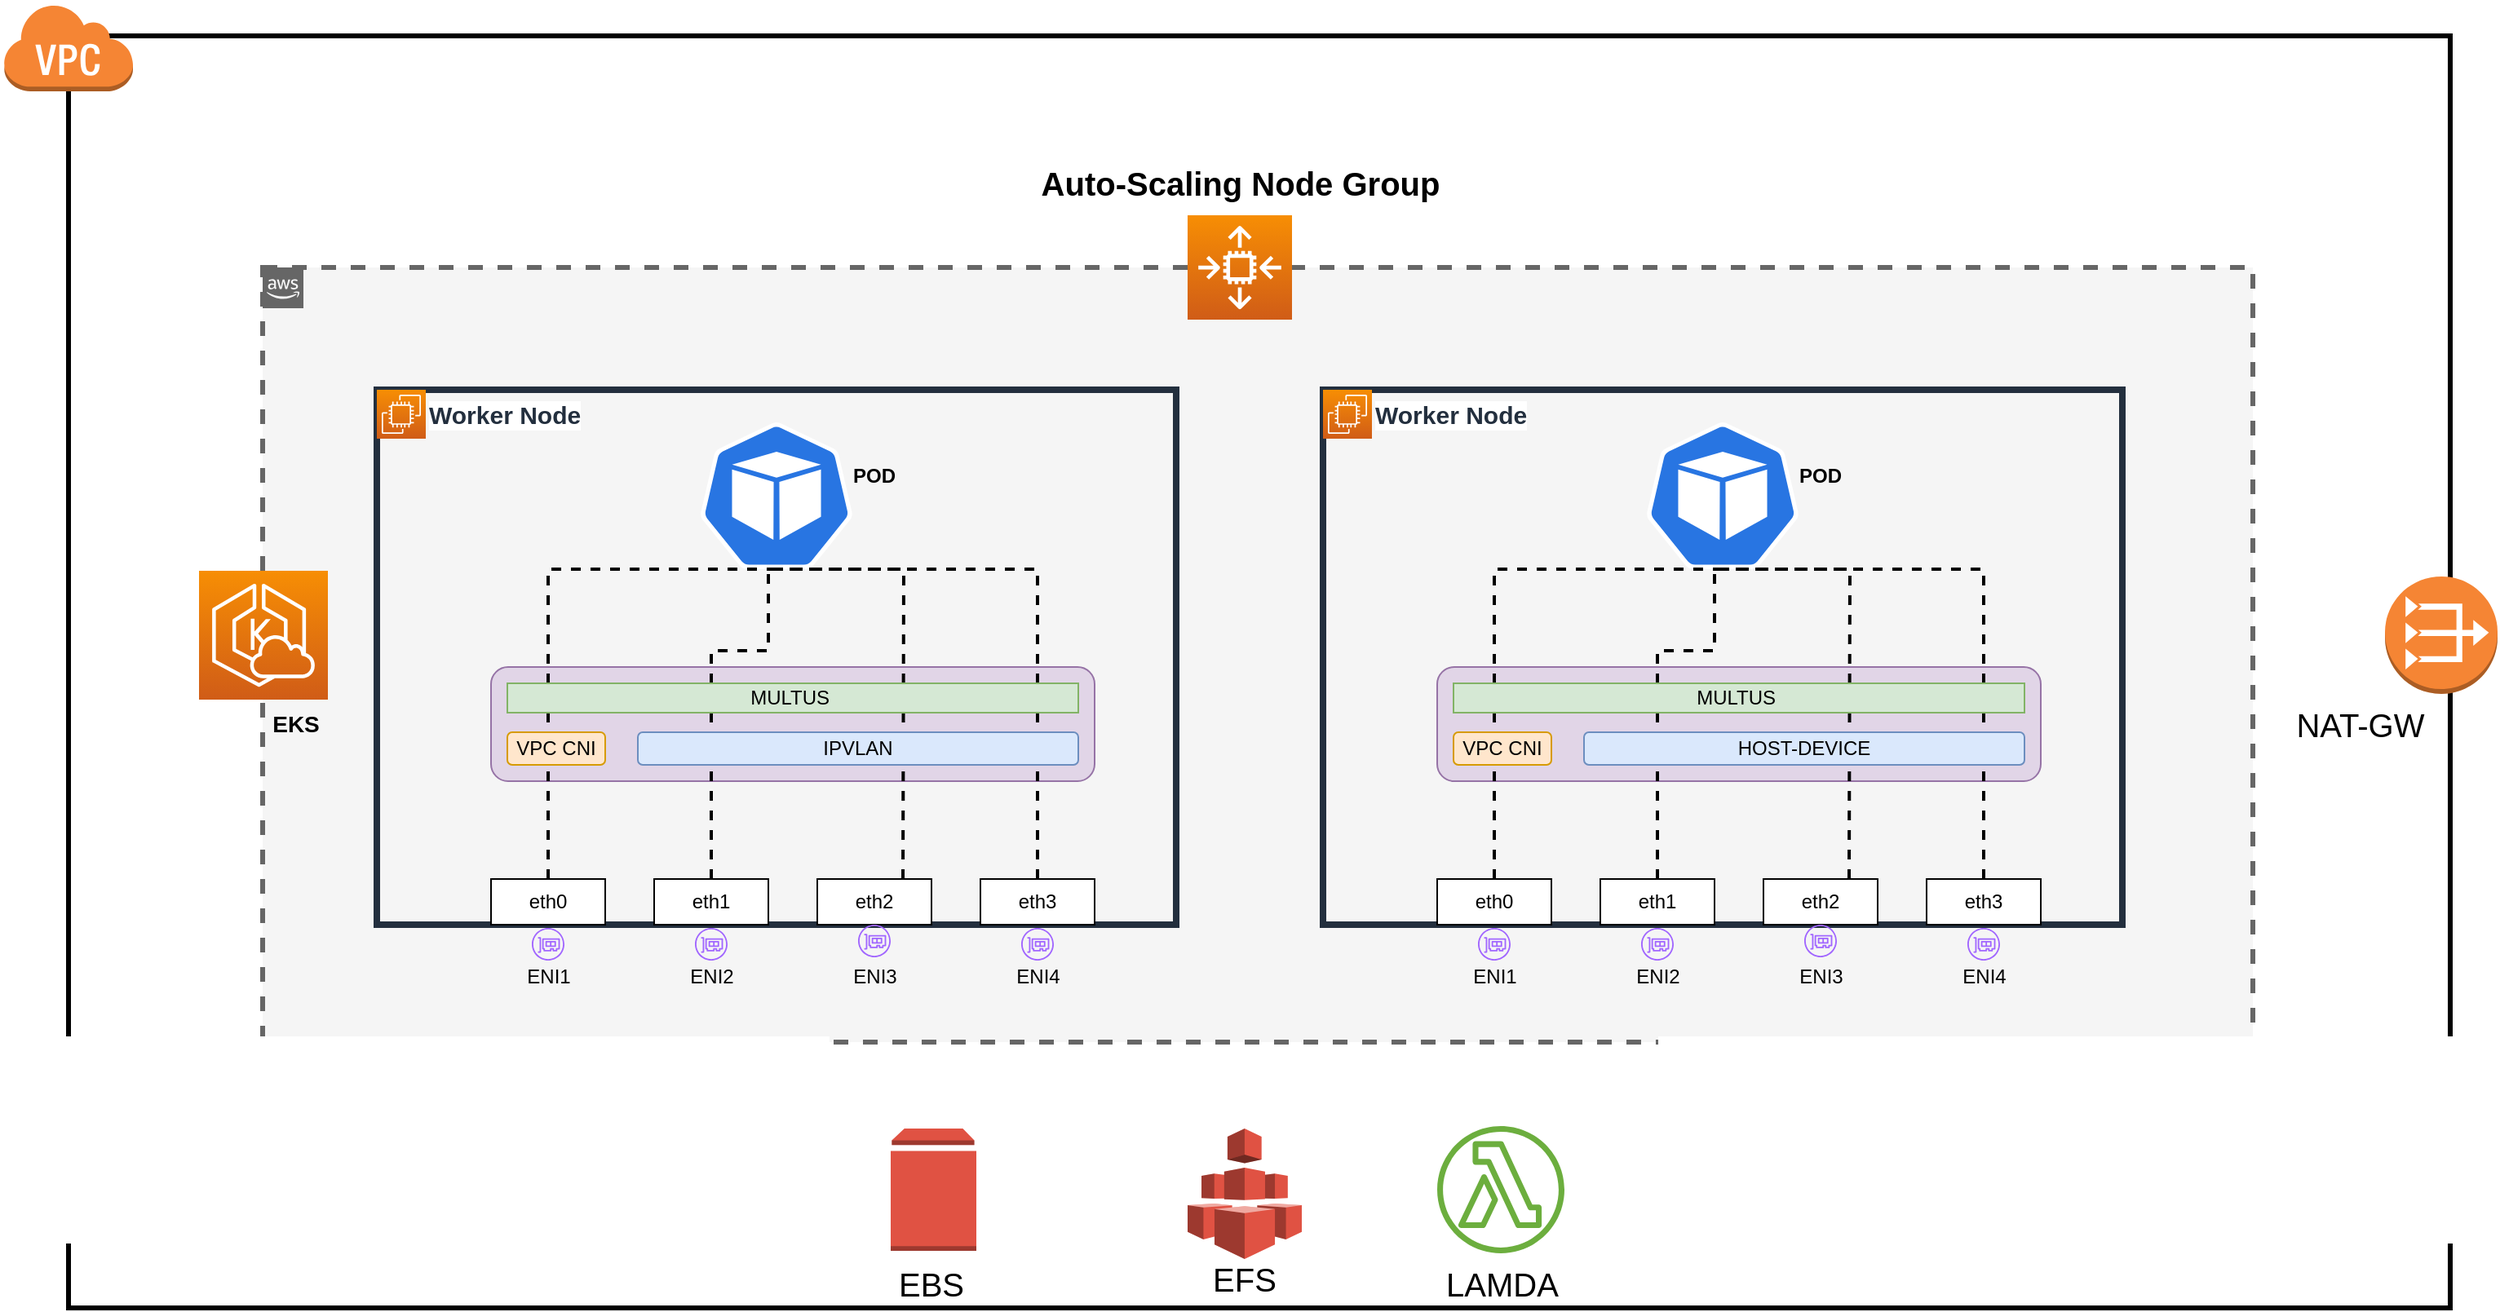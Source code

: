 <mxfile version="15.5.9" type="github">
  <diagram id="Ht1M8jgEwFfnCIfOTk4-" name="Page-1">
    <mxGraphModel dx="1577" dy="1068" grid="1" gridSize="10" guides="1" tooltips="1" connect="1" arrows="1" fold="1" page="1" pageScale="1" pageWidth="1169" pageHeight="827" math="0" shadow="0">
      <root>
        <mxCell id="0" />
        <mxCell id="1" parent="0" />
        <mxCell id="gU0P7Zyu-yOwMkjjiY7t-89" value="" style="points=[[0,0],[0.25,0],[0.5,0],[0.75,0],[1,0],[1,0.25],[1,0.5],[1,0.75],[1,1],[0.75,1],[0.5,1],[0.25,1],[0,1],[0,0.75],[0,0.5],[0,0.25]];outlineConnect=0;html=1;whiteSpace=wrap;fontSize=12;fontStyle=0;shape=mxgraph.aws4.group;grIcon=mxgraph.aws4.group_aws_cloud_alt;verticalAlign=top;align=left;spacingLeft=30;dashed=0;labelBackgroundColor=#ffffff;strokeWidth=3;" vertex="1" parent="1">
          <mxGeometry x="180" y="330" width="1460" height="780" as="geometry" />
        </mxCell>
        <mxCell id="UEzPUAAOIrF-is8g5C7q-75" value="" style="points=[[0,0],[0.25,0],[0.5,0],[0.75,0],[1,0],[1,0.25],[1,0.5],[1,0.75],[1,1],[0.75,1],[0.5,1],[0.25,1],[0,1],[0,0.75],[0,0.5],[0,0.25]];outlineConnect=0;html=1;whiteSpace=wrap;fontSize=12;fontStyle=0;shape=mxgraph.aws4.group;grIcon=mxgraph.aws4.group_aws_cloud_alt;strokeColor=#666666;fillColor=#f5f5f5;verticalAlign=top;align=left;spacingLeft=30;dashed=1;labelBackgroundColor=#ffffff;strokeWidth=3;fontColor=#333333;" parent="1" vertex="1">
          <mxGeometry x="299" y="472" width="1220" height="475" as="geometry" />
        </mxCell>
        <mxCell id="UEzPUAAOIrF-is8g5C7q-74" value="&lt;font style=&quot;font-size: 15px&quot;&gt;&lt;b&gt;Worker Node&lt;/b&gt;&lt;/font&gt;" style="points=[[0,0],[0.25,0],[0.5,0],[0.75,0],[1,0],[1,0.25],[1,0.5],[1,0.75],[1,1],[0.75,1],[0.5,1],[0.25,1],[0,1],[0,0.75],[0,0.5],[0,0.25]];outlineConnect=0;gradientColor=none;html=1;whiteSpace=wrap;fontSize=12;fontStyle=0;shape=mxgraph.aws4.group;grIcon=mxgraph.aws4.group_aws_cloud_alt;strokeColor=#232F3E;fillColor=none;verticalAlign=top;align=left;spacingLeft=30;fontColor=#232F3E;labelBackgroundColor=#ffffff;strokeWidth=4;" parent="1" vertex="1">
          <mxGeometry x="369" y="547" width="490" height="328" as="geometry" />
        </mxCell>
        <mxCell id="gU0P7Zyu-yOwMkjjiY7t-1" value="" style="sketch=0;points=[[0,0,0],[0.25,0,0],[0.5,0,0],[0.75,0,0],[1,0,0],[0,1,0],[0.25,1,0],[0.5,1,0],[0.75,1,0],[1,1,0],[0,0.25,0],[0,0.5,0],[0,0.75,0],[1,0.25,0],[1,0.5,0],[1,0.75,0]];outlineConnect=0;fontColor=#232F3E;gradientColor=#F78E04;gradientDirection=north;fillColor=#D05C17;strokeColor=#ffffff;dashed=0;verticalLabelPosition=bottom;verticalAlign=top;align=center;html=1;fontSize=12;fontStyle=0;aspect=fixed;shape=mxgraph.aws4.resourceIcon;resIcon=mxgraph.aws4.eks_cloud;" vertex="1" parent="1">
          <mxGeometry x="260" y="658" width="79" height="79" as="geometry" />
        </mxCell>
        <mxCell id="gU0P7Zyu-yOwMkjjiY7t-9" value="" style="sketch=0;outlineConnect=0;fontColor=#232F3E;gradientColor=none;fillColor=#A166FF;strokeColor=none;dashed=0;verticalLabelPosition=bottom;verticalAlign=top;align=center;html=1;fontSize=12;fontStyle=0;aspect=fixed;pointerEvents=1;shape=mxgraph.aws4.elastic_network_interface;" vertex="1" parent="1">
          <mxGeometry x="564" y="877" width="20" height="20" as="geometry" />
        </mxCell>
        <mxCell id="gU0P7Zyu-yOwMkjjiY7t-11" value="" style="sketch=0;outlineConnect=0;fontColor=#232F3E;gradientColor=none;fillColor=#A166FF;strokeColor=none;dashed=0;verticalLabelPosition=bottom;verticalAlign=top;align=center;html=1;fontSize=12;fontStyle=0;aspect=fixed;pointerEvents=1;shape=mxgraph.aws4.elastic_network_interface;" vertex="1" parent="1">
          <mxGeometry x="464" y="877" width="20" height="20" as="geometry" />
        </mxCell>
        <mxCell id="gU0P7Zyu-yOwMkjjiY7t-17" value="" style="rounded=1;whiteSpace=wrap;html=1;fillColor=#e1d5e7;strokeColor=#9673a6;" vertex="1" parent="1">
          <mxGeometry x="439" y="717" width="370" height="70" as="geometry" />
        </mxCell>
        <mxCell id="gU0P7Zyu-yOwMkjjiY7t-18" value="" style="sketch=0;points=[[0,0,0],[0.25,0,0],[0.5,0,0],[0.75,0,0],[1,0,0],[0,1,0],[0.25,1,0],[0.5,1,0],[0.75,1,0],[1,1,0],[0,0.25,0],[0,0.5,0],[0,0.75,0],[1,0.25,0],[1,0.5,0],[1,0.75,0]];outlineConnect=0;fontColor=#232F3E;gradientColor=#F78E04;gradientDirection=north;fillColor=#D05C17;strokeColor=#ffffff;dashed=0;verticalLabelPosition=bottom;verticalAlign=top;align=center;html=1;fontSize=12;fontStyle=0;aspect=fixed;shape=mxgraph.aws4.resourceIcon;resIcon=mxgraph.aws4.ec2;" vertex="1" parent="1">
          <mxGeometry x="369" y="547" width="30" height="30" as="geometry" />
        </mxCell>
        <mxCell id="gU0P7Zyu-yOwMkjjiY7t-19" value="eth0" style="rounded=0;whiteSpace=wrap;html=1;" vertex="1" parent="1">
          <mxGeometry x="439" y="847" width="70" height="28" as="geometry" />
        </mxCell>
        <mxCell id="gU0P7Zyu-yOwMkjjiY7t-20" value="eth1" style="rounded=0;whiteSpace=wrap;html=1;" vertex="1" parent="1">
          <mxGeometry x="539" y="847" width="70" height="28" as="geometry" />
        </mxCell>
        <mxCell id="gU0P7Zyu-yOwMkjjiY7t-21" value="eth2" style="rounded=0;whiteSpace=wrap;html=1;" vertex="1" parent="1">
          <mxGeometry x="639" y="847" width="70" height="28" as="geometry" />
        </mxCell>
        <mxCell id="gU0P7Zyu-yOwMkjjiY7t-22" value="eth3" style="rounded=0;whiteSpace=wrap;html=1;" vertex="1" parent="1">
          <mxGeometry x="739" y="847" width="70" height="28" as="geometry" />
        </mxCell>
        <mxCell id="gU0P7Zyu-yOwMkjjiY7t-25" value="" style="sketch=0;outlineConnect=0;fontColor=#232F3E;gradientColor=none;fillColor=#A166FF;strokeColor=none;dashed=0;verticalLabelPosition=bottom;verticalAlign=top;align=center;html=1;fontSize=12;fontStyle=0;aspect=fixed;pointerEvents=1;shape=mxgraph.aws4.elastic_network_interface;" vertex="1" parent="1">
          <mxGeometry x="664" y="875" width="20" height="20" as="geometry" />
        </mxCell>
        <mxCell id="gU0P7Zyu-yOwMkjjiY7t-26" value="" style="sketch=0;outlineConnect=0;fontColor=#232F3E;gradientColor=none;fillColor=#A166FF;strokeColor=none;dashed=0;verticalLabelPosition=bottom;verticalAlign=top;align=center;html=1;fontSize=12;fontStyle=0;aspect=fixed;pointerEvents=1;shape=mxgraph.aws4.elastic_network_interface;" vertex="1" parent="1">
          <mxGeometry x="764" y="877" width="20" height="20" as="geometry" />
        </mxCell>
        <mxCell id="gU0P7Zyu-yOwMkjjiY7t-27" value="" style="sketch=0;html=1;dashed=0;whitespace=wrap;fillColor=#2875E2;strokeColor=#ffffff;points=[[0.005,0.63,0],[0.1,0.2,0],[0.9,0.2,0],[0.5,0,0],[0.995,0.63,0],[0.72,0.99,0],[0.5,1,0],[0.28,0.99,0]];shape=mxgraph.kubernetes.icon;prIcon=pod" vertex="1" parent="1">
          <mxGeometry x="564" y="567" width="100" height="90" as="geometry" />
        </mxCell>
        <mxCell id="gU0P7Zyu-yOwMkjjiY7t-35" value="" style="endArrow=none;dashed=1;html=1;rounded=0;entryX=0.5;entryY=0;entryDx=0;entryDy=0;strokeWidth=2;" edge="1" parent="1" target="gU0P7Zyu-yOwMkjjiY7t-19">
          <mxGeometry width="50" height="50" relative="1" as="geometry">
            <mxPoint x="614" y="657" as="sourcePoint" />
            <mxPoint x="479" y="847" as="targetPoint" />
            <Array as="points">
              <mxPoint x="474" y="657" />
            </Array>
          </mxGeometry>
        </mxCell>
        <mxCell id="gU0P7Zyu-yOwMkjjiY7t-23" value="VPC CNI" style="rounded=1;whiteSpace=wrap;html=1;fillColor=#ffe6cc;strokeColor=#d79b00;" vertex="1" parent="1">
          <mxGeometry x="449" y="757" width="60" height="20" as="geometry" />
        </mxCell>
        <mxCell id="gU0P7Zyu-yOwMkjjiY7t-38" value="" style="endArrow=none;dashed=1;html=1;rounded=0;exitX=0.5;exitY=0;exitDx=0;exitDy=0;strokeWidth=2;" edge="1" parent="1" source="gU0P7Zyu-yOwMkjjiY7t-20">
          <mxGeometry width="50" height="50" relative="1" as="geometry">
            <mxPoint x="719" y="737" as="sourcePoint" />
            <mxPoint x="609" y="657" as="targetPoint" />
            <Array as="points">
              <mxPoint x="574" y="707" />
              <mxPoint x="609" y="707" />
            </Array>
          </mxGeometry>
        </mxCell>
        <mxCell id="gU0P7Zyu-yOwMkjjiY7t-39" value="" style="endArrow=none;dashed=1;html=1;rounded=0;entryX=0.5;entryY=1;entryDx=0;entryDy=0;entryPerimeter=0;exitX=0.75;exitY=0;exitDx=0;exitDy=0;strokeWidth=2;" edge="1" parent="1" source="gU0P7Zyu-yOwMkjjiY7t-21" target="gU0P7Zyu-yOwMkjjiY7t-27">
          <mxGeometry width="50" height="50" relative="1" as="geometry">
            <mxPoint x="719" y="737" as="sourcePoint" />
            <mxPoint x="769" y="687" as="targetPoint" />
            <Array as="points">
              <mxPoint x="692" y="657" />
            </Array>
          </mxGeometry>
        </mxCell>
        <mxCell id="gU0P7Zyu-yOwMkjjiY7t-40" value="&lt;font style=&quot;font-size: 14px&quot;&gt;&lt;b&gt;EKS&lt;/b&gt;&lt;/font&gt;" style="text;html=1;align=center;verticalAlign=middle;resizable=0;points=[];autosize=1;strokeColor=none;fillColor=none;" vertex="1" parent="1">
          <mxGeometry x="299" y="742" width="40" height="20" as="geometry" />
        </mxCell>
        <mxCell id="gU0P7Zyu-yOwMkjjiY7t-41" value="" style="endArrow=none;dashed=1;html=1;rounded=0;exitX=0.5;exitY=0;exitDx=0;exitDy=0;strokeColor=default;strokeWidth=2;" edge="1" parent="1" source="gU0P7Zyu-yOwMkjjiY7t-22">
          <mxGeometry width="50" height="50" relative="1" as="geometry">
            <mxPoint x="719" y="737" as="sourcePoint" />
            <mxPoint x="609" y="657" as="targetPoint" />
            <Array as="points">
              <mxPoint x="774" y="657" />
            </Array>
          </mxGeometry>
        </mxCell>
        <mxCell id="gU0P7Zyu-yOwMkjjiY7t-24" value="IPVLAN" style="rounded=1;whiteSpace=wrap;html=1;fillColor=#dae8fc;strokeColor=#6c8ebf;" vertex="1" parent="1">
          <mxGeometry x="529" y="757" width="270" height="20" as="geometry" />
        </mxCell>
        <mxCell id="gU0P7Zyu-yOwMkjjiY7t-33" value="MULTUS&amp;nbsp;" style="rounded=0;whiteSpace=wrap;html=1;fillColor=#d5e8d4;strokeColor=#82b366;" vertex="1" parent="1">
          <mxGeometry x="449" y="727" width="350" height="18" as="geometry" />
        </mxCell>
        <mxCell id="gU0P7Zyu-yOwMkjjiY7t-42" value="ENI1" style="text;html=1;align=center;verticalAlign=middle;resizable=0;points=[];autosize=1;strokeColor=none;fillColor=none;" vertex="1" parent="1">
          <mxGeometry x="454" y="897" width="40" height="20" as="geometry" />
        </mxCell>
        <mxCell id="gU0P7Zyu-yOwMkjjiY7t-43" value="ENI2" style="text;html=1;align=center;verticalAlign=middle;resizable=0;points=[];autosize=1;strokeColor=none;fillColor=none;" vertex="1" parent="1">
          <mxGeometry x="554" y="897" width="40" height="20" as="geometry" />
        </mxCell>
        <mxCell id="gU0P7Zyu-yOwMkjjiY7t-44" value="ENI3" style="text;html=1;align=center;verticalAlign=middle;resizable=0;points=[];autosize=1;strokeColor=none;fillColor=none;" vertex="1" parent="1">
          <mxGeometry x="654" y="897" width="40" height="20" as="geometry" />
        </mxCell>
        <mxCell id="gU0P7Zyu-yOwMkjjiY7t-45" value="ENI4" style="text;html=1;align=center;verticalAlign=middle;resizable=0;points=[];autosize=1;strokeColor=none;fillColor=none;" vertex="1" parent="1">
          <mxGeometry x="754" y="897" width="40" height="20" as="geometry" />
        </mxCell>
        <mxCell id="gU0P7Zyu-yOwMkjjiY7t-49" value="&lt;b&gt;POD&lt;/b&gt;" style="text;html=1;strokeColor=none;fillColor=none;align=center;verticalAlign=middle;whiteSpace=wrap;rounded=0;" vertex="1" parent="1">
          <mxGeometry x="644" y="585" width="60" height="30" as="geometry" />
        </mxCell>
        <mxCell id="gU0P7Zyu-yOwMkjjiY7t-56" value="&lt;font style=&quot;font-size: 15px&quot;&gt;&lt;b&gt;Worker Node&lt;/b&gt;&lt;/font&gt;" style="points=[[0,0],[0.25,0],[0.5,0],[0.75,0],[1,0],[1,0.25],[1,0.5],[1,0.75],[1,1],[0.75,1],[0.5,1],[0.25,1],[0,1],[0,0.75],[0,0.5],[0,0.25]];outlineConnect=0;gradientColor=none;html=1;whiteSpace=wrap;fontSize=12;fontStyle=0;shape=mxgraph.aws4.group;grIcon=mxgraph.aws4.group_aws_cloud_alt;strokeColor=#232F3E;fillColor=none;verticalAlign=top;align=left;spacingLeft=30;fontColor=#232F3E;labelBackgroundColor=#ffffff;strokeWidth=4;" vertex="1" parent="1">
          <mxGeometry x="949" y="547" width="490" height="328" as="geometry" />
        </mxCell>
        <mxCell id="gU0P7Zyu-yOwMkjjiY7t-58" value="" style="sketch=0;outlineConnect=0;fontColor=#232F3E;gradientColor=none;fillColor=#A166FF;strokeColor=none;dashed=0;verticalLabelPosition=bottom;verticalAlign=top;align=center;html=1;fontSize=12;fontStyle=0;aspect=fixed;pointerEvents=1;shape=mxgraph.aws4.elastic_network_interface;" vertex="1" parent="1">
          <mxGeometry x="1144" y="877" width="20" height="20" as="geometry" />
        </mxCell>
        <mxCell id="gU0P7Zyu-yOwMkjjiY7t-59" value="" style="sketch=0;outlineConnect=0;fontColor=#232F3E;gradientColor=none;fillColor=#A166FF;strokeColor=none;dashed=0;verticalLabelPosition=bottom;verticalAlign=top;align=center;html=1;fontSize=12;fontStyle=0;aspect=fixed;pointerEvents=1;shape=mxgraph.aws4.elastic_network_interface;" vertex="1" parent="1">
          <mxGeometry x="1044" y="877" width="20" height="20" as="geometry" />
        </mxCell>
        <mxCell id="gU0P7Zyu-yOwMkjjiY7t-60" value="" style="rounded=1;whiteSpace=wrap;html=1;fillColor=#e1d5e7;strokeColor=#9673a6;" vertex="1" parent="1">
          <mxGeometry x="1019" y="717" width="370" height="70" as="geometry" />
        </mxCell>
        <mxCell id="gU0P7Zyu-yOwMkjjiY7t-61" value="" style="sketch=0;points=[[0,0,0],[0.25,0,0],[0.5,0,0],[0.75,0,0],[1,0,0],[0,1,0],[0.25,1,0],[0.5,1,0],[0.75,1,0],[1,1,0],[0,0.25,0],[0,0.5,0],[0,0.75,0],[1,0.25,0],[1,0.5,0],[1,0.75,0]];outlineConnect=0;fontColor=#232F3E;gradientColor=#F78E04;gradientDirection=north;fillColor=#D05C17;strokeColor=#ffffff;dashed=0;verticalLabelPosition=bottom;verticalAlign=top;align=center;html=1;fontSize=12;fontStyle=0;aspect=fixed;shape=mxgraph.aws4.resourceIcon;resIcon=mxgraph.aws4.ec2;" vertex="1" parent="1">
          <mxGeometry x="949" y="547" width="30" height="30" as="geometry" />
        </mxCell>
        <mxCell id="gU0P7Zyu-yOwMkjjiY7t-62" value="eth0" style="rounded=0;whiteSpace=wrap;html=1;" vertex="1" parent="1">
          <mxGeometry x="1019" y="847" width="70" height="28" as="geometry" />
        </mxCell>
        <mxCell id="gU0P7Zyu-yOwMkjjiY7t-63" value="eth1" style="rounded=0;whiteSpace=wrap;html=1;" vertex="1" parent="1">
          <mxGeometry x="1119" y="847" width="70" height="28" as="geometry" />
        </mxCell>
        <mxCell id="gU0P7Zyu-yOwMkjjiY7t-64" value="eth2" style="rounded=0;whiteSpace=wrap;html=1;" vertex="1" parent="1">
          <mxGeometry x="1219" y="847" width="70" height="28" as="geometry" />
        </mxCell>
        <mxCell id="gU0P7Zyu-yOwMkjjiY7t-65" value="eth3" style="rounded=0;whiteSpace=wrap;html=1;" vertex="1" parent="1">
          <mxGeometry x="1319" y="847" width="70" height="28" as="geometry" />
        </mxCell>
        <mxCell id="gU0P7Zyu-yOwMkjjiY7t-66" value="" style="sketch=0;outlineConnect=0;fontColor=#232F3E;gradientColor=none;fillColor=#A166FF;strokeColor=none;dashed=0;verticalLabelPosition=bottom;verticalAlign=top;align=center;html=1;fontSize=12;fontStyle=0;aspect=fixed;pointerEvents=1;shape=mxgraph.aws4.elastic_network_interface;" vertex="1" parent="1">
          <mxGeometry x="1244" y="875" width="20" height="20" as="geometry" />
        </mxCell>
        <mxCell id="gU0P7Zyu-yOwMkjjiY7t-67" value="" style="sketch=0;outlineConnect=0;fontColor=#232F3E;gradientColor=none;fillColor=#A166FF;strokeColor=none;dashed=0;verticalLabelPosition=bottom;verticalAlign=top;align=center;html=1;fontSize=12;fontStyle=0;aspect=fixed;pointerEvents=1;shape=mxgraph.aws4.elastic_network_interface;" vertex="1" parent="1">
          <mxGeometry x="1344" y="877" width="20" height="20" as="geometry" />
        </mxCell>
        <mxCell id="gU0P7Zyu-yOwMkjjiY7t-68" value="" style="sketch=0;html=1;dashed=0;whitespace=wrap;fillColor=#2875E2;strokeColor=#ffffff;points=[[0.005,0.63,0],[0.1,0.2,0],[0.9,0.2,0],[0.5,0,0],[0.995,0.63,0],[0.72,0.99,0],[0.5,1,0],[0.28,0.99,0]];shape=mxgraph.kubernetes.icon;prIcon=pod" vertex="1" parent="1">
          <mxGeometry x="1144" y="567" width="100" height="90" as="geometry" />
        </mxCell>
        <mxCell id="gU0P7Zyu-yOwMkjjiY7t-69" value="" style="endArrow=none;dashed=1;html=1;rounded=0;entryX=0.5;entryY=0;entryDx=0;entryDy=0;strokeWidth=2;" edge="1" parent="1" target="gU0P7Zyu-yOwMkjjiY7t-62">
          <mxGeometry width="50" height="50" relative="1" as="geometry">
            <mxPoint x="1194" y="657" as="sourcePoint" />
            <mxPoint x="1059" y="847" as="targetPoint" />
            <Array as="points">
              <mxPoint x="1054" y="657" />
            </Array>
          </mxGeometry>
        </mxCell>
        <mxCell id="gU0P7Zyu-yOwMkjjiY7t-70" value="VPC CNI" style="rounded=1;whiteSpace=wrap;html=1;fillColor=#ffe6cc;strokeColor=#d79b00;" vertex="1" parent="1">
          <mxGeometry x="1029" y="757" width="60" height="20" as="geometry" />
        </mxCell>
        <mxCell id="gU0P7Zyu-yOwMkjjiY7t-71" value="" style="endArrow=none;dashed=1;html=1;rounded=0;exitX=0.5;exitY=0;exitDx=0;exitDy=0;strokeWidth=2;" edge="1" parent="1" source="gU0P7Zyu-yOwMkjjiY7t-63">
          <mxGeometry width="50" height="50" relative="1" as="geometry">
            <mxPoint x="1299" y="737" as="sourcePoint" />
            <mxPoint x="1189" y="657" as="targetPoint" />
            <Array as="points">
              <mxPoint x="1154" y="707" />
              <mxPoint x="1189" y="707" />
            </Array>
          </mxGeometry>
        </mxCell>
        <mxCell id="gU0P7Zyu-yOwMkjjiY7t-72" value="" style="endArrow=none;dashed=1;html=1;rounded=0;entryX=0.5;entryY=1;entryDx=0;entryDy=0;entryPerimeter=0;exitX=0.75;exitY=0;exitDx=0;exitDy=0;strokeWidth=2;" edge="1" parent="1" source="gU0P7Zyu-yOwMkjjiY7t-64" target="gU0P7Zyu-yOwMkjjiY7t-68">
          <mxGeometry width="50" height="50" relative="1" as="geometry">
            <mxPoint x="1299" y="737" as="sourcePoint" />
            <mxPoint x="1349" y="687" as="targetPoint" />
            <Array as="points">
              <mxPoint x="1272" y="657" />
            </Array>
          </mxGeometry>
        </mxCell>
        <mxCell id="gU0P7Zyu-yOwMkjjiY7t-73" value="" style="endArrow=none;dashed=1;html=1;rounded=0;exitX=0.5;exitY=0;exitDx=0;exitDy=0;strokeColor=default;strokeWidth=2;" edge="1" parent="1" source="gU0P7Zyu-yOwMkjjiY7t-65">
          <mxGeometry width="50" height="50" relative="1" as="geometry">
            <mxPoint x="1299" y="737" as="sourcePoint" />
            <mxPoint x="1189" y="657" as="targetPoint" />
            <Array as="points">
              <mxPoint x="1354" y="657" />
            </Array>
          </mxGeometry>
        </mxCell>
        <mxCell id="gU0P7Zyu-yOwMkjjiY7t-74" value="HOST-DEVICE" style="rounded=1;whiteSpace=wrap;html=1;fillColor=#dae8fc;strokeColor=#6c8ebf;" vertex="1" parent="1">
          <mxGeometry x="1109" y="757" width="270" height="20" as="geometry" />
        </mxCell>
        <mxCell id="gU0P7Zyu-yOwMkjjiY7t-75" value="MULTUS&amp;nbsp;" style="rounded=0;whiteSpace=wrap;html=1;fillColor=#d5e8d4;strokeColor=#82b366;" vertex="1" parent="1">
          <mxGeometry x="1029" y="727" width="350" height="18" as="geometry" />
        </mxCell>
        <mxCell id="gU0P7Zyu-yOwMkjjiY7t-76" value="ENI1" style="text;html=1;align=center;verticalAlign=middle;resizable=0;points=[];autosize=1;strokeColor=none;fillColor=none;" vertex="1" parent="1">
          <mxGeometry x="1034" y="897" width="40" height="20" as="geometry" />
        </mxCell>
        <mxCell id="gU0P7Zyu-yOwMkjjiY7t-77" value="ENI2" style="text;html=1;align=center;verticalAlign=middle;resizable=0;points=[];autosize=1;strokeColor=none;fillColor=none;" vertex="1" parent="1">
          <mxGeometry x="1134" y="897" width="40" height="20" as="geometry" />
        </mxCell>
        <mxCell id="gU0P7Zyu-yOwMkjjiY7t-78" value="ENI3" style="text;html=1;align=center;verticalAlign=middle;resizable=0;points=[];autosize=1;strokeColor=none;fillColor=none;" vertex="1" parent="1">
          <mxGeometry x="1234" y="897" width="40" height="20" as="geometry" />
        </mxCell>
        <mxCell id="gU0P7Zyu-yOwMkjjiY7t-79" value="ENI4" style="text;html=1;align=center;verticalAlign=middle;resizable=0;points=[];autosize=1;strokeColor=none;fillColor=none;" vertex="1" parent="1">
          <mxGeometry x="1334" y="897" width="40" height="20" as="geometry" />
        </mxCell>
        <mxCell id="gU0P7Zyu-yOwMkjjiY7t-82" value="&lt;b&gt;POD&lt;/b&gt;" style="text;html=1;strokeColor=none;fillColor=none;align=center;verticalAlign=middle;whiteSpace=wrap;rounded=0;" vertex="1" parent="1">
          <mxGeometry x="1224" y="585" width="60" height="30" as="geometry" />
        </mxCell>
        <mxCell id="gU0P7Zyu-yOwMkjjiY7t-87" value="" style="sketch=0;points=[[0,0,0],[0.25,0,0],[0.5,0,0],[0.75,0,0],[1,0,0],[0,1,0],[0.25,1,0],[0.5,1,0],[0.75,1,0],[1,1,0],[0,0.25,0],[0,0.5,0],[0,0.75,0],[1,0.25,0],[1,0.5,0],[1,0.75,0]];outlineConnect=0;fontColor=#232F3E;gradientColor=#F78E04;gradientDirection=north;fillColor=#D05C17;strokeColor=#ffffff;dashed=0;verticalLabelPosition=bottom;verticalAlign=top;align=center;html=1;fontSize=12;fontStyle=0;aspect=fixed;shape=mxgraph.aws4.resourceIcon;resIcon=mxgraph.aws4.auto_scaling2;" vertex="1" parent="1">
          <mxGeometry x="866" y="440" width="64" height="64" as="geometry" />
        </mxCell>
        <mxCell id="gU0P7Zyu-yOwMkjjiY7t-88" value="&lt;font size=&quot;1&quot;&gt;&lt;b style=&quot;font-size: 20px&quot;&gt;Auto-Scaling Node Group&lt;/b&gt;&lt;/font&gt;" style="text;html=1;align=center;verticalAlign=middle;resizable=0;points=[];autosize=1;strokeColor=none;fillColor=none;fontSize=14;strokeWidth=1;" vertex="1" parent="1">
          <mxGeometry x="768" y="405" width="260" height="30" as="geometry" />
        </mxCell>
        <mxCell id="gU0P7Zyu-yOwMkjjiY7t-90" value="" style="outlineConnect=0;dashed=0;verticalLabelPosition=bottom;verticalAlign=top;align=center;html=1;shape=mxgraph.aws3.virtual_private_cloud;fillColor=#F58534;gradientColor=none;fontSize=17;strokeWidth=3;" vertex="1" parent="1">
          <mxGeometry x="140" y="310" width="79.5" height="54" as="geometry" />
        </mxCell>
        <mxCell id="gU0P7Zyu-yOwMkjjiY7t-92" value="" style="outlineConnect=0;dashed=0;verticalLabelPosition=bottom;verticalAlign=top;align=center;html=1;shape=mxgraph.aws3.volume;fillColor=#E05243;gradientColor=none;fontSize=17;strokeWidth=3;" vertex="1" parent="1">
          <mxGeometry x="684" y="1000" width="52.5" height="75" as="geometry" />
        </mxCell>
        <mxCell id="gU0P7Zyu-yOwMkjjiY7t-93" value="" style="outlineConnect=0;dashed=0;verticalLabelPosition=bottom;verticalAlign=top;align=center;html=1;shape=mxgraph.aws3.efs;fillColor=#E05243;gradientColor=none;fontSize=17;strokeWidth=3;" vertex="1" parent="1">
          <mxGeometry x="866" y="1000" width="70" height="80" as="geometry" />
        </mxCell>
        <mxCell id="gU0P7Zyu-yOwMkjjiY7t-94" value="" style="sketch=0;outlineConnect=0;fontColor=#232F3E;gradientColor=none;fillColor=#6CAE3E;strokeColor=none;dashed=0;verticalLabelPosition=bottom;verticalAlign=top;align=center;html=1;fontSize=12;fontStyle=0;aspect=fixed;pointerEvents=1;shape=mxgraph.aws4.lambda_function;" vertex="1" parent="1">
          <mxGeometry x="1019" y="998.5" width="78" height="78" as="geometry" />
        </mxCell>
        <mxCell id="gU0P7Zyu-yOwMkjjiY7t-95" value="" style="outlineConnect=0;dashed=0;verticalLabelPosition=bottom;verticalAlign=top;align=center;html=1;shape=mxgraph.aws3.vpc_nat_gateway;fillColor=#F58534;gradientColor=none;fontSize=20;strokeWidth=1;" vertex="1" parent="1">
          <mxGeometry x="1600" y="661.5" width="69" height="72" as="geometry" />
        </mxCell>
        <mxCell id="gU0P7Zyu-yOwMkjjiY7t-96" value="NAT-GW" style="text;html=1;strokeColor=none;fillColor=none;align=center;verticalAlign=middle;whiteSpace=wrap;rounded=0;dashed=1;fontSize=20;" vertex="1" parent="1">
          <mxGeometry x="1540" y="737" width="90" height="30" as="geometry" />
        </mxCell>
        <mxCell id="gU0P7Zyu-yOwMkjjiY7t-97" value="EBS" style="text;html=1;strokeColor=none;fillColor=none;align=center;verticalAlign=middle;whiteSpace=wrap;rounded=0;dashed=1;fontSize=20;" vertex="1" parent="1">
          <mxGeometry x="664" y="1080" width="90" height="30" as="geometry" />
        </mxCell>
        <mxCell id="gU0P7Zyu-yOwMkjjiY7t-98" value="EFS" style="text;html=1;strokeColor=none;fillColor=none;align=center;verticalAlign=middle;whiteSpace=wrap;rounded=0;dashed=1;fontSize=20;" vertex="1" parent="1">
          <mxGeometry x="856" y="1076.5" width="90" height="30" as="geometry" />
        </mxCell>
        <mxCell id="gU0P7Zyu-yOwMkjjiY7t-100" value="LAMDA" style="text;html=1;strokeColor=none;fillColor=none;align=center;verticalAlign=middle;whiteSpace=wrap;rounded=0;dashed=1;fontSize=20;" vertex="1" parent="1">
          <mxGeometry x="1014" y="1080" width="90" height="30" as="geometry" />
        </mxCell>
      </root>
    </mxGraphModel>
  </diagram>
</mxfile>
